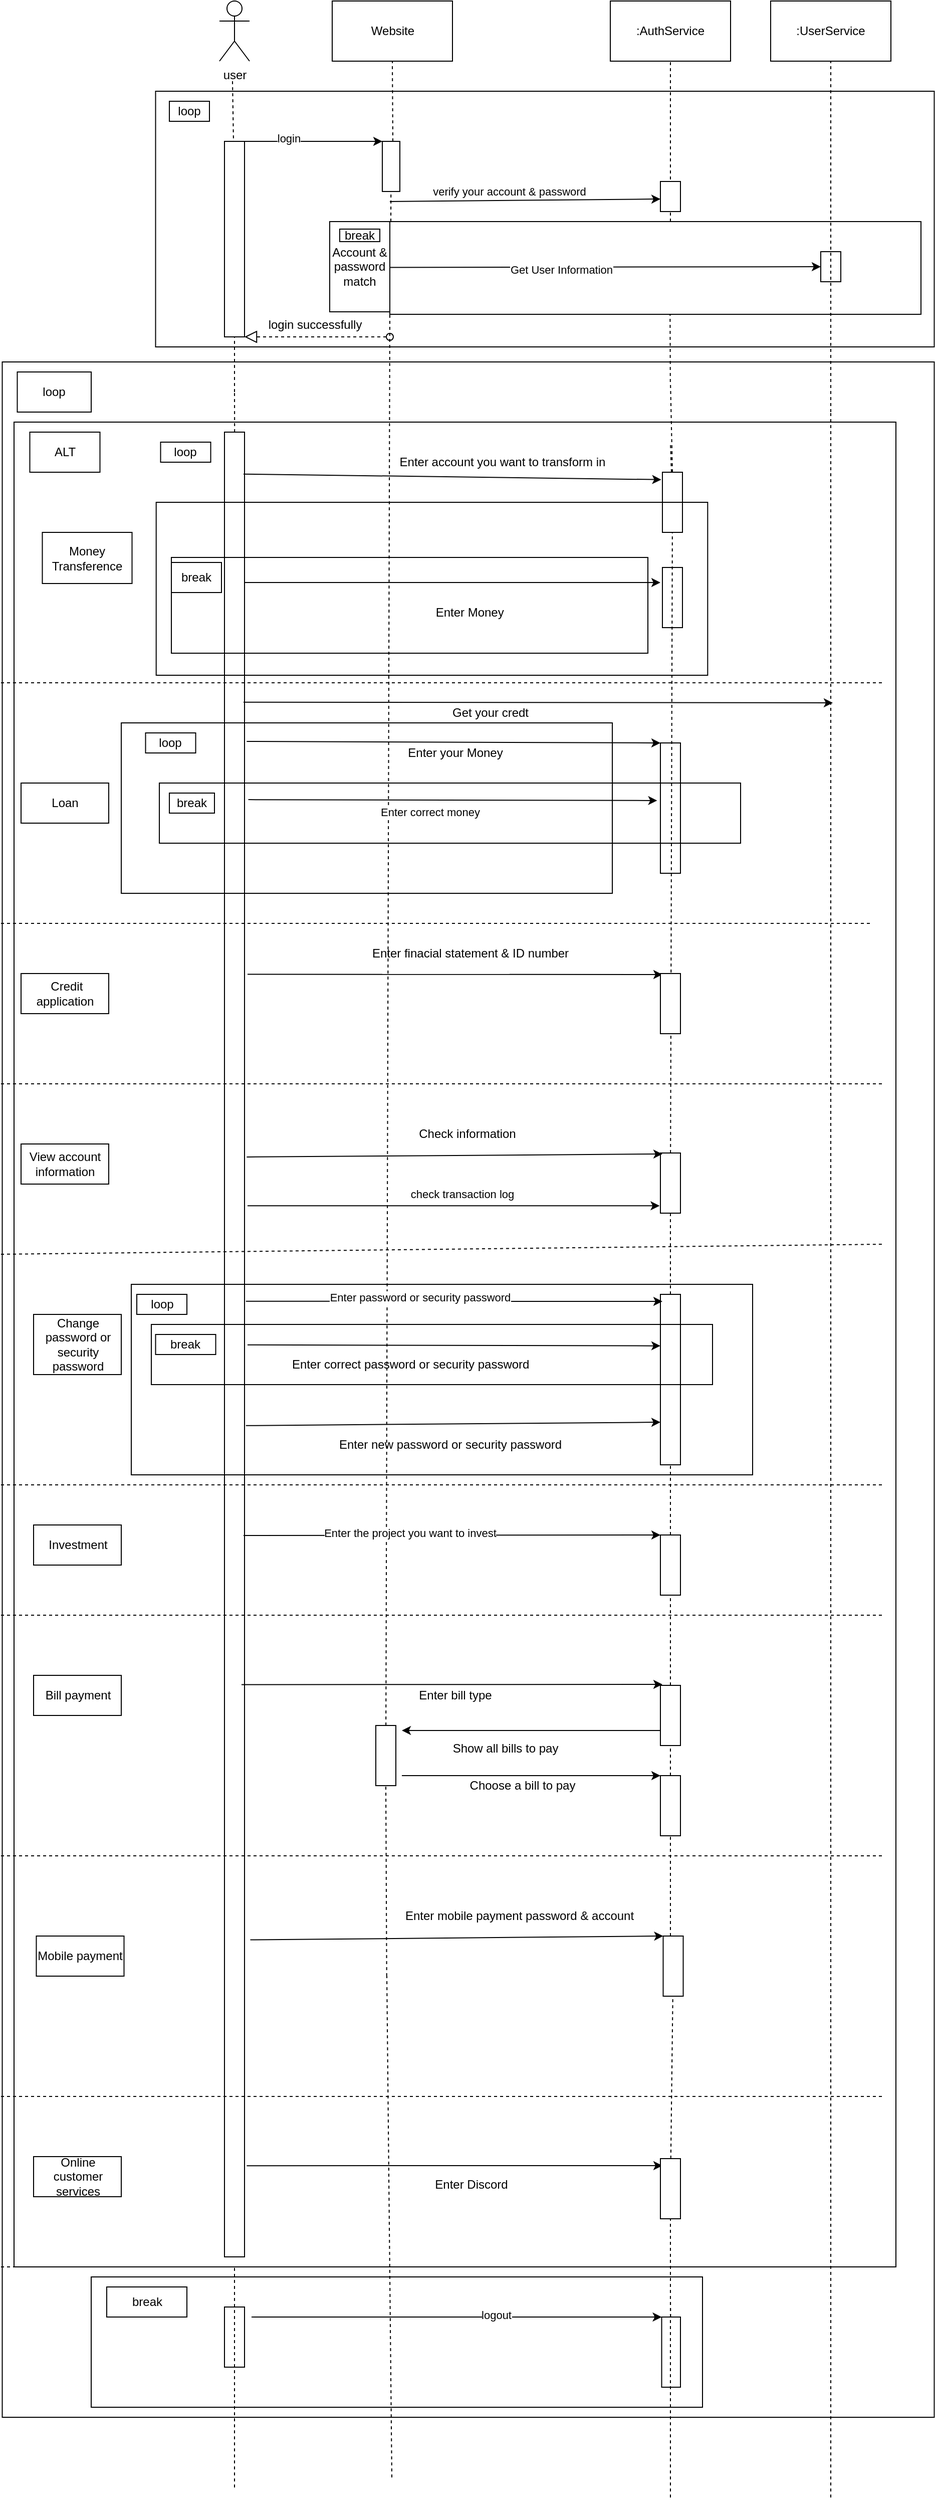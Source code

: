 <mxfile version="13.2.1" type="device"><diagram id="qMLj3vdVKKH8IqsbpfvT" name="Page-1"><mxGraphModel dx="1038" dy="499" grid="1" gridSize="10" guides="1" tooltips="1" connect="1" arrows="1" fold="1" page="1" pageScale="1" pageWidth="827" pageHeight="1169" math="0" shadow="0"><root><mxCell id="0"/><mxCell id="1" parent="0"/><mxCell id="httYot66isfXO_Qs9Eeq-237" value="" style="rounded=0;whiteSpace=wrap;html=1;fillColor=none;" parent="1" vertex="1"><mxGeometry x="53" y="440" width="880" height="1840" as="geometry"/></mxCell><mxCell id="Bk5NFceSa5PxrYZ9Po6r-10" value="" style="rounded=0;whiteSpace=wrap;html=1;fillColor=none;" parent="1" vertex="1"><mxGeometry x="41.25" y="380" width="930" height="2050" as="geometry"/></mxCell><mxCell id="httYot66isfXO_Qs9Eeq-90" value="" style="rounded=0;whiteSpace=wrap;html=1;fillColor=none;" parent="1" vertex="1"><mxGeometry x="210" y="575" width="475.5" height="95.5" as="geometry"/></mxCell><mxCell id="httYot66isfXO_Qs9Eeq-50" value="" style="rounded=0;whiteSpace=wrap;html=1;fillColor=none;" parent="1" vertex="1"><mxGeometry x="194.25" y="110" width="777" height="255" as="geometry"/></mxCell><mxCell id="httYot66isfXO_Qs9Eeq-7" value="user" style="shape=umlActor;verticalLabelPosition=bottom;labelBackgroundColor=#ffffff;verticalAlign=top;html=1;outlineConnect=0;" parent="1" vertex="1"><mxGeometry x="258" y="20" width="30" height="60" as="geometry"/></mxCell><mxCell id="httYot66isfXO_Qs9Eeq-8" value="" style="endArrow=none;dashed=1;html=1;" parent="1" edge="1"><mxGeometry width="50" height="50" relative="1" as="geometry"><mxPoint x="271" y="100" as="sourcePoint"/><mxPoint x="272" y="160" as="targetPoint"/></mxGeometry></mxCell><mxCell id="httYot66isfXO_Qs9Eeq-9" value="" style="rounded=0;whiteSpace=wrap;html=1;rotation=90;" parent="1" vertex="1"><mxGeometry x="175.5" y="247.5" width="195" height="20" as="geometry"/></mxCell><mxCell id="httYot66isfXO_Qs9Eeq-10" value="" style="endArrow=none;dashed=1;html=1;entryX=1;entryY=0.5;entryDx=0;entryDy=0;" parent="1" target="httYot66isfXO_Qs9Eeq-9" edge="1"><mxGeometry width="50" height="50" relative="1" as="geometry"><mxPoint x="273" y="355" as="sourcePoint"/><mxPoint x="588" y="270" as="targetPoint"/></mxGeometry></mxCell><mxCell id="httYot66isfXO_Qs9Eeq-12" value="Website" style="rounded=0;whiteSpace=wrap;html=1;" parent="1" vertex="1"><mxGeometry x="370.5" y="20" width="120" height="60" as="geometry"/></mxCell><mxCell id="httYot66isfXO_Qs9Eeq-13" value=":AuthService" style="rounded=0;whiteSpace=wrap;html=1;" parent="1" vertex="1"><mxGeometry x="648" y="20" width="120" height="60" as="geometry"/></mxCell><mxCell id="httYot66isfXO_Qs9Eeq-14" value=":UserService" style="rounded=0;whiteSpace=wrap;html=1;" parent="1" vertex="1"><mxGeometry x="808" y="20" width="120" height="60" as="geometry"/></mxCell><mxCell id="httYot66isfXO_Qs9Eeq-15" value="" style="endArrow=classic;html=1;exitX=0;exitY=0;exitDx=0;exitDy=0;entryX=0;entryY=1;entryDx=0;entryDy=0;" parent="1" source="httYot66isfXO_Qs9Eeq-9" target="httYot66isfXO_Qs9Eeq-17" edge="1"><mxGeometry width="50" height="50" relative="1" as="geometry"><mxPoint x="538" y="320" as="sourcePoint"/><mxPoint x="418" y="160" as="targetPoint"/></mxGeometry></mxCell><mxCell id="httYot66isfXO_Qs9Eeq-25" value="login" style="edgeLabel;html=1;align=center;verticalAlign=middle;resizable=0;points=[];" parent="httYot66isfXO_Qs9Eeq-15" vertex="1" connectable="0"><mxGeometry x="-0.363" y="3" relative="1" as="geometry"><mxPoint as="offset"/></mxGeometry></mxCell><mxCell id="httYot66isfXO_Qs9Eeq-16" value="" style="endArrow=none;dashed=1;html=1;entryX=0.5;entryY=1;entryDx=0;entryDy=0;" parent="1" target="httYot66isfXO_Qs9Eeq-12" edge="1"><mxGeometry width="50" height="50" relative="1" as="geometry"><mxPoint x="431" y="160" as="sourcePoint"/><mxPoint x="588" y="270" as="targetPoint"/></mxGeometry></mxCell><mxCell id="httYot66isfXO_Qs9Eeq-17" value="" style="rounded=0;whiteSpace=wrap;html=1;direction=south;" parent="1" vertex="1"><mxGeometry x="420.5" y="160" width="17.5" height="50" as="geometry"/></mxCell><mxCell id="httYot66isfXO_Qs9Eeq-21" value="" style="endArrow=classic;html=1;entryX=0.25;entryY=1;entryDx=0;entryDy=0;" parent="1" edge="1"><mxGeometry width="50" height="50" relative="1" as="geometry"><mxPoint x="428" y="220" as="sourcePoint"/><mxPoint x="698" y="217.5" as="targetPoint"/></mxGeometry></mxCell><mxCell id="httYot66isfXO_Qs9Eeq-24" value="verify your account &amp;amp; password" style="edgeLabel;html=1;align=center;verticalAlign=middle;resizable=0;points=[];" parent="httYot66isfXO_Qs9Eeq-21" vertex="1" connectable="0"><mxGeometry x="-0.112" y="2" relative="1" as="geometry"><mxPoint x="-1" y="-6.89" as="offset"/></mxGeometry></mxCell><mxCell id="httYot66isfXO_Qs9Eeq-22" value="" style="endArrow=none;dashed=1;html=1;entryX=0.5;entryY=1;entryDx=0;entryDy=0;" parent="1" target="httYot66isfXO_Qs9Eeq-13" edge="1"><mxGeometry width="50" height="50" relative="1" as="geometry"><mxPoint x="708" y="210" as="sourcePoint"/><mxPoint x="588" y="270" as="targetPoint"/></mxGeometry></mxCell><mxCell id="httYot66isfXO_Qs9Eeq-26" value="" style="endArrow=none;dashed=1;html=1;" parent="1" edge="1"><mxGeometry width="50" height="50" relative="1" as="geometry"><mxPoint x="707.893" y="400" as="sourcePoint"/><mxPoint x="707.5" y="290" as="targetPoint"/></mxGeometry></mxCell><mxCell id="httYot66isfXO_Qs9Eeq-27" value="" style="startArrow=oval;startFill=0;startSize=7;endArrow=block;endFill=0;endSize=10;dashed=1;html=1;entryX=1;entryY=0;entryDx=0;entryDy=0;" parent="1" target="httYot66isfXO_Qs9Eeq-9" edge="1"><mxGeometry width="100" relative="1" as="geometry"><mxPoint x="428" y="355" as="sourcePoint"/><mxPoint x="608" y="700" as="targetPoint"/></mxGeometry></mxCell><mxCell id="httYot66isfXO_Qs9Eeq-28" value="login successfully" style="text;html=1;align=center;verticalAlign=middle;resizable=0;points=[];autosize=1;" parent="1" vertex="1"><mxGeometry x="298" y="332.5" width="110" height="20" as="geometry"/></mxCell><mxCell id="httYot66isfXO_Qs9Eeq-31" value="" style="endArrow=none;dashed=1;html=1;" parent="1" source="httYot66isfXO_Qs9Eeq-32" edge="1"><mxGeometry width="50" height="50" relative="1" as="geometry"><mxPoint x="708" y="230" as="sourcePoint"/><mxPoint x="708" y="210" as="targetPoint"/></mxGeometry></mxCell><mxCell id="httYot66isfXO_Qs9Eeq-32" value="" style="rounded=0;whiteSpace=wrap;html=1;direction=south;" parent="1" vertex="1"><mxGeometry x="698" y="200" width="20" height="30" as="geometry"/></mxCell><mxCell id="httYot66isfXO_Qs9Eeq-33" value="" style="endArrow=none;dashed=1;html=1;" parent="1" target="httYot66isfXO_Qs9Eeq-32" edge="1"><mxGeometry width="50" height="50" relative="1" as="geometry"><mxPoint x="708" y="230" as="sourcePoint"/><mxPoint x="708" y="210" as="targetPoint"/></mxGeometry></mxCell><mxCell id="httYot66isfXO_Qs9Eeq-34" value="" style="rounded=0;whiteSpace=wrap;html=1;" parent="1" vertex="1"><mxGeometry x="428" y="240" width="530" height="92.5" as="geometry"/></mxCell><mxCell id="httYot66isfXO_Qs9Eeq-37" value="" style="endArrow=classic;html=1;entryX=0.5;entryY=1;entryDx=0;entryDy=0;" parent="1" target="httYot66isfXO_Qs9Eeq-38" edge="1"><mxGeometry width="50" height="50" relative="1" as="geometry"><mxPoint x="412" y="285.75" as="sourcePoint"/><mxPoint x="848" y="289" as="targetPoint"/></mxGeometry></mxCell><mxCell id="httYot66isfXO_Qs9Eeq-41" value="Get User Information" style="edgeLabel;html=1;align=center;verticalAlign=middle;resizable=0;points=[];" parent="httYot66isfXO_Qs9Eeq-37" vertex="1" connectable="0"><mxGeometry x="-0.162" y="-2" relative="1" as="geometry"><mxPoint as="offset"/></mxGeometry></mxCell><mxCell id="httYot66isfXO_Qs9Eeq-38" value="" style="rounded=0;whiteSpace=wrap;html=1;direction=south;" parent="1" vertex="1"><mxGeometry x="858" y="270" width="20" height="30" as="geometry"/></mxCell><mxCell id="httYot66isfXO_Qs9Eeq-40" value="" style="endArrow=none;dashed=1;html=1;entryX=0.5;entryY=1;entryDx=0;entryDy=0;" parent="1" target="httYot66isfXO_Qs9Eeq-14" edge="1"><mxGeometry width="50" height="50" relative="1" as="geometry"><mxPoint x="868" y="400" as="sourcePoint"/><mxPoint x="588" y="270" as="targetPoint"/></mxGeometry></mxCell><mxCell id="httYot66isfXO_Qs9Eeq-42" value="Account &amp;amp; password match" style="rounded=0;whiteSpace=wrap;html=1;direction=south;" parent="1" vertex="1"><mxGeometry x="368" y="240" width="60" height="90" as="geometry"/></mxCell><mxCell id="httYot66isfXO_Qs9Eeq-47" value="" style="endArrow=none;dashed=1;html=1;" parent="1" edge="1"><mxGeometry width="50" height="50" relative="1" as="geometry"><mxPoint x="868" y="2510" as="sourcePoint"/><mxPoint x="868" y="430" as="targetPoint"/></mxGeometry></mxCell><mxCell id="httYot66isfXO_Qs9Eeq-53" value="" style="endArrow=none;dashed=1;html=1;" parent="1" target="httYot66isfXO_Qs9Eeq-17" edge="1"><mxGeometry width="50" height="50" relative="1" as="geometry"><mxPoint x="429" y="240" as="sourcePoint"/><mxPoint x="429" y="200" as="targetPoint"/></mxGeometry></mxCell><mxCell id="httYot66isfXO_Qs9Eeq-54" value="" style="endArrow=none;dashed=1;html=1;entryX=1;entryY=0;entryDx=0;entryDy=0;" parent="1" source="httYot66isfXO_Qs9Eeq-178" target="httYot66isfXO_Qs9Eeq-42" edge="1"><mxGeometry width="50" height="50" relative="1" as="geometry"><mxPoint x="428" y="2330" as="sourcePoint"/><mxPoint x="678" y="380" as="targetPoint"/></mxGeometry></mxCell><mxCell id="httYot66isfXO_Qs9Eeq-55" value="" style="endArrow=none;dashed=1;html=1;entryX=1;entryY=0.5;entryDx=0;entryDy=0;" parent="1" target="httYot66isfXO_Qs9Eeq-32" edge="1"><mxGeometry width="50" height="50" relative="1" as="geometry"><mxPoint x="708" y="240" as="sourcePoint"/><mxPoint x="678" y="380" as="targetPoint"/></mxGeometry></mxCell><mxCell id="httYot66isfXO_Qs9Eeq-56" value="loop" style="rounded=0;whiteSpace=wrap;html=1;fillColor=none;direction=west;" parent="1" vertex="1"><mxGeometry x="208" y="120" width="40" height="20" as="geometry"/></mxCell><mxCell id="httYot66isfXO_Qs9Eeq-57" value="break" style="rounded=0;whiteSpace=wrap;html=1;fillColor=none;" parent="1" vertex="1"><mxGeometry x="378" y="247.5" width="40" height="12.5" as="geometry"/></mxCell><mxCell id="httYot66isfXO_Qs9Eeq-69" value="" style="endArrow=none;dashed=1;html=1;entryX=1;entryY=0.5;entryDx=0;entryDy=0;" parent="1" target="httYot66isfXO_Qs9Eeq-9" edge="1"><mxGeometry width="50" height="50" relative="1" as="geometry"><mxPoint x="273" y="410" as="sourcePoint"/><mxPoint x="678" y="380" as="targetPoint"/></mxGeometry></mxCell><mxCell id="httYot66isfXO_Qs9Eeq-79" value="Money Transference" style="rounded=0;whiteSpace=wrap;html=1;fillColor=none;" parent="1" vertex="1"><mxGeometry x="81.25" y="550" width="89.5" height="51" as="geometry"/></mxCell><mxCell id="httYot66isfXO_Qs9Eeq-80" value="" style="rounded=0;whiteSpace=wrap;html=1;fillColor=none;" parent="1" vertex="1"><mxGeometry x="194.85" y="520" width="550.31" height="172.5" as="geometry"/></mxCell><mxCell id="httYot66isfXO_Qs9Eeq-82" value="&amp;nbsp;Credit application" style="rounded=0;whiteSpace=wrap;html=1;fillColor=none;" parent="1" vertex="1"><mxGeometry x="60" y="990" width="87.5" height="40" as="geometry"/></mxCell><mxCell id="httYot66isfXO_Qs9Eeq-83" value="Change password or security password" style="rounded=0;whiteSpace=wrap;html=1;fillColor=none;" parent="1" vertex="1"><mxGeometry x="72.5" y="1330" width="87.5" height="60" as="geometry"/></mxCell><mxCell id="httYot66isfXO_Qs9Eeq-84" value="Bill payment" style="rounded=0;whiteSpace=wrap;html=1;fillColor=none;" parent="1" vertex="1"><mxGeometry x="72.5" y="1690" width="87.5" height="40" as="geometry"/></mxCell><mxCell id="httYot66isfXO_Qs9Eeq-85" value="Investment" style="rounded=0;whiteSpace=wrap;html=1;fillColor=none;" parent="1" vertex="1"><mxGeometry x="72.5" y="1540" width="87.5" height="40" as="geometry"/></mxCell><mxCell id="httYot66isfXO_Qs9Eeq-86" value="View account information" style="rounded=0;whiteSpace=wrap;html=1;fillColor=none;" parent="1" vertex="1"><mxGeometry x="60" y="1160" width="87.5" height="40" as="geometry"/></mxCell><mxCell id="httYot66isfXO_Qs9Eeq-87" value="Loan" style="rounded=0;whiteSpace=wrap;html=1;fillColor=none;" parent="1" vertex="1"><mxGeometry x="60" y="800" width="87.5" height="40" as="geometry"/></mxCell><mxCell id="httYot66isfXO_Qs9Eeq-93" value="" style="endArrow=none;dashed=1;html=1;" parent="1" edge="1"><mxGeometry width="50" height="50" relative="1" as="geometry"><mxPoint x="868" y="430" as="sourcePoint"/><mxPoint x="868" y="400" as="targetPoint"/></mxGeometry></mxCell><mxCell id="httYot66isfXO_Qs9Eeq-96" value="Enter account you want to transform in" style="text;html=1;align=center;verticalAlign=middle;resizable=0;points=[];autosize=1;" parent="1" vertex="1"><mxGeometry x="430" y="470" width="220" height="20" as="geometry"/></mxCell><mxCell id="httYot66isfXO_Qs9Eeq-99" value="" style="endArrow=classic;html=1;" parent="1" edge="1"><mxGeometry width="50" height="50" relative="1" as="geometry"><mxPoint x="283" y="600" as="sourcePoint"/><mxPoint x="698" y="600" as="targetPoint"/><Array as="points"><mxPoint x="346" y="600"/><mxPoint x="460" y="600"/><mxPoint x="670" y="600"/></Array></mxGeometry></mxCell><mxCell id="httYot66isfXO_Qs9Eeq-101" value="Enter Money&amp;nbsp;" style="text;html=1;align=center;verticalAlign=middle;resizable=0;points=[];autosize=1;" parent="1" vertex="1"><mxGeometry x="464" y="620" width="90" height="20" as="geometry"/></mxCell><mxCell id="httYot66isfXO_Qs9Eeq-102" value="" style="rounded=0;whiteSpace=wrap;html=1;fillColor=#FFFFFF;direction=south;" parent="1" vertex="1"><mxGeometry x="700" y="585" width="20" height="60" as="geometry"/></mxCell><mxCell id="httYot66isfXO_Qs9Eeq-105" value="loop" style="rounded=0;whiteSpace=wrap;html=1;fillColor=none;" parent="1" vertex="1"><mxGeometry x="199.25" y="460" width="50" height="20" as="geometry"/></mxCell><mxCell id="httYot66isfXO_Qs9Eeq-110" value="" style="endArrow=none;dashed=1;html=1;" parent="1" source="httYot66isfXO_Qs9Eeq-111" edge="1"><mxGeometry width="50" height="50" relative="1" as="geometry"><mxPoint x="708" y="2340" as="sourcePoint"/><mxPoint x="708" y="460" as="targetPoint"/></mxGeometry></mxCell><mxCell id="httYot66isfXO_Qs9Eeq-111" value="" style="rounded=0;whiteSpace=wrap;html=1;fillColor=none;direction=south;" parent="1" vertex="1"><mxGeometry x="700" y="490" width="20" height="60" as="geometry"/></mxCell><mxCell id="httYot66isfXO_Qs9Eeq-112" value="" style="endArrow=none;dashed=1;html=1;" parent="1" source="httYot66isfXO_Qs9Eeq-144" target="httYot66isfXO_Qs9Eeq-111" edge="1"><mxGeometry width="50" height="50" relative="1" as="geometry"><mxPoint x="708" y="2340" as="sourcePoint"/><mxPoint x="708" y="460" as="targetPoint"/></mxGeometry></mxCell><mxCell id="httYot66isfXO_Qs9Eeq-113" value="" style="endArrow=none;dashed=1;html=1;exitX=0;exitY=0.5;exitDx=0;exitDy=0;" parent="1" source="httYot66isfXO_Qs9Eeq-111" edge="1"><mxGeometry width="50" height="50" relative="1" as="geometry"><mxPoint x="628" y="670" as="sourcePoint"/><mxPoint x="708" y="400" as="targetPoint"/></mxGeometry></mxCell><mxCell id="httYot66isfXO_Qs9Eeq-115" value="break" style="rounded=0;whiteSpace=wrap;html=1;fillColor=none;" parent="1" vertex="1"><mxGeometry x="210" y="580" width="50" height="30" as="geometry"/></mxCell><mxCell id="httYot66isfXO_Qs9Eeq-119" value="Get your credt" style="text;html=1;align=center;verticalAlign=middle;resizable=0;points=[];autosize=1;" parent="1" vertex="1"><mxGeometry x="483" y="720" width="90" height="20" as="geometry"/></mxCell><mxCell id="httYot66isfXO_Qs9Eeq-121" value="" style="endArrow=classic;html=1;exitX=0.264;exitY=-0.11;exitDx=0;exitDy=0;exitPerimeter=0;entryX=0;entryY=1;entryDx=0;entryDy=0;" parent="1" target="httYot66isfXO_Qs9Eeq-123" edge="1"><mxGeometry width="50" height="50" relative="1" as="geometry"><mxPoint x="285.2" y="758.48" as="sourcePoint"/><mxPoint x="708" y="758" as="targetPoint"/></mxGeometry></mxCell><mxCell id="httYot66isfXO_Qs9Eeq-122" value="Enter your Money" style="text;html=1;align=center;verticalAlign=middle;resizable=0;points=[];autosize=1;" parent="1" vertex="1"><mxGeometry x="438" y="760" width="110" height="20" as="geometry"/></mxCell><mxCell id="httYot66isfXO_Qs9Eeq-123" value="" style="rounded=0;whiteSpace=wrap;html=1;fillColor=none;direction=south;" parent="1" vertex="1"><mxGeometry x="698" y="760" width="20" height="130" as="geometry"/></mxCell><mxCell id="httYot66isfXO_Qs9Eeq-124" value="" style="endArrow=classic;html=1;exitX=0.308;exitY=-0.19;exitDx=0;exitDy=0;exitPerimeter=0;entryX=0.442;entryY=1.16;entryDx=0;entryDy=0;entryPerimeter=0;" parent="1" target="httYot66isfXO_Qs9Eeq-123" edge="1"><mxGeometry width="50" height="50" relative="1" as="geometry"><mxPoint x="286.8" y="816.56" as="sourcePoint"/><mxPoint x="678" y="920" as="targetPoint"/></mxGeometry></mxCell><mxCell id="httYot66isfXO_Qs9Eeq-126" value="Enter correct money" style="edgeLabel;html=1;align=center;verticalAlign=middle;resizable=0;points=[];" parent="httYot66isfXO_Qs9Eeq-124" vertex="1" connectable="0"><mxGeometry x="-0.117" y="-2" relative="1" as="geometry"><mxPoint x="1.22" y="9.92" as="offset"/></mxGeometry></mxCell><mxCell id="httYot66isfXO_Qs9Eeq-125" value="" style="rounded=0;whiteSpace=wrap;html=1;fillColor=none;" parent="1" vertex="1"><mxGeometry x="198" y="800" width="580" height="60" as="geometry"/></mxCell><mxCell id="httYot66isfXO_Qs9Eeq-129" value="break" style="rounded=0;whiteSpace=wrap;html=1;fillColor=none;" parent="1" vertex="1"><mxGeometry x="208" y="810" width="45" height="20" as="geometry"/></mxCell><mxCell id="httYot66isfXO_Qs9Eeq-132" value="" style="rounded=0;whiteSpace=wrap;html=1;fillColor=none;" parent="1" vertex="1"><mxGeometry x="160" y="740" width="490" height="170" as="geometry"/></mxCell><mxCell id="httYot66isfXO_Qs9Eeq-133" value="loop" style="rounded=0;whiteSpace=wrap;html=1;fillColor=none;" parent="1" vertex="1"><mxGeometry x="184.25" y="750" width="50" height="20" as="geometry"/></mxCell><mxCell id="httYot66isfXO_Qs9Eeq-134" value="" style="endArrow=classic;html=1;exitX=0.44;exitY=-0.15;exitDx=0;exitDy=0;exitPerimeter=0;" parent="1" edge="1"><mxGeometry width="50" height="50" relative="1" as="geometry"><mxPoint x="286" y="990.8" as="sourcePoint"/><mxPoint x="700" y="991" as="targetPoint"/></mxGeometry></mxCell><mxCell id="httYot66isfXO_Qs9Eeq-135" value="Enter finacial statement &amp;amp; ID number" style="text;html=1;align=center;verticalAlign=middle;resizable=0;points=[];autosize=1;" parent="1" vertex="1"><mxGeometry x="403" y="960" width="210" height="20" as="geometry"/></mxCell><mxCell id="httYot66isfXO_Qs9Eeq-138" value="" style="rounded=0;whiteSpace=wrap;html=1;fillColor=#FFFFFF;direction=south;" parent="1" vertex="1"><mxGeometry x="698" y="990" width="20" height="60" as="geometry"/></mxCell><mxCell id="httYot66isfXO_Qs9Eeq-141" value="" style="endArrow=classic;html=1;exitX=0.578;exitY=-0.11;exitDx=0;exitDy=0;exitPerimeter=0;" parent="1" edge="1"><mxGeometry width="50" height="50" relative="1" as="geometry"><mxPoint x="285.2" y="1172.96" as="sourcePoint"/><mxPoint x="700" y="1170" as="targetPoint"/></mxGeometry></mxCell><mxCell id="httYot66isfXO_Qs9Eeq-142" value="Check information" style="text;html=1;align=center;verticalAlign=middle;resizable=0;points=[];autosize=1;" parent="1" vertex="1"><mxGeometry x="450" y="1140" width="110" height="20" as="geometry"/></mxCell><mxCell id="httYot66isfXO_Qs9Eeq-144" value="" style="rounded=0;whiteSpace=wrap;html=1;fillColor=none;direction=south;" parent="1" vertex="1"><mxGeometry x="698" y="1169" width="20" height="60" as="geometry"/></mxCell><mxCell id="httYot66isfXO_Qs9Eeq-145" value="" style="endArrow=none;dashed=1;html=1;" parent="1" source="httYot66isfXO_Qs9Eeq-148" target="httYot66isfXO_Qs9Eeq-144" edge="1"><mxGeometry width="50" height="50" relative="1" as="geometry"><mxPoint x="708" y="2340" as="sourcePoint"/><mxPoint x="708" y="490" as="targetPoint"/></mxGeometry></mxCell><mxCell id="httYot66isfXO_Qs9Eeq-147" value="" style="endArrow=classic;html=1;exitX=0.687;exitY=-0.07;exitDx=0;exitDy=0;exitPerimeter=0;" parent="1" edge="1"><mxGeometry width="50" height="50" relative="1" as="geometry"><mxPoint x="284.4" y="1316.84" as="sourcePoint"/><mxPoint x="700" y="1317" as="targetPoint"/></mxGeometry></mxCell><mxCell id="httYot66isfXO_Qs9Eeq-150" value="Enter password or security password" style="edgeLabel;html=1;align=center;verticalAlign=middle;resizable=0;points=[];" parent="httYot66isfXO_Qs9Eeq-147" vertex="1" connectable="0"><mxGeometry x="-0.168" y="4" relative="1" as="geometry"><mxPoint as="offset"/></mxGeometry></mxCell><mxCell id="httYot66isfXO_Qs9Eeq-148" value="" style="rounded=0;whiteSpace=wrap;html=1;fillColor=none;direction=south;" parent="1" vertex="1"><mxGeometry x="698" y="1310" width="20" height="170" as="geometry"/></mxCell><mxCell id="httYot66isfXO_Qs9Eeq-149" value="" style="endArrow=none;dashed=1;html=1;" parent="1" source="httYot66isfXO_Qs9Eeq-160" target="httYot66isfXO_Qs9Eeq-148" edge="1"><mxGeometry width="50" height="50" relative="1" as="geometry"><mxPoint x="708" y="2340" as="sourcePoint"/><mxPoint x="708" y="1229" as="targetPoint"/></mxGeometry></mxCell><mxCell id="httYot66isfXO_Qs9Eeq-151" value="" style="endArrow=classic;html=1;exitX=0.72;exitY=-0.15;exitDx=0;exitDy=0;exitPerimeter=0;entryX=0.302;entryY=1;entryDx=0;entryDy=0;entryPerimeter=0;" parent="1" target="httYot66isfXO_Qs9Eeq-148" edge="1"><mxGeometry width="50" height="50" relative="1" as="geometry"><mxPoint x="286" y="1360.4" as="sourcePoint"/><mxPoint x="510" y="1300" as="targetPoint"/></mxGeometry></mxCell><mxCell id="httYot66isfXO_Qs9Eeq-152" value="Enter correct password or security password&amp;nbsp;" style="text;html=1;align=center;verticalAlign=middle;resizable=0;points=[];autosize=1;" parent="1" vertex="1"><mxGeometry x="320" y="1370" width="260" height="20" as="geometry"/></mxCell><mxCell id="httYot66isfXO_Qs9Eeq-153" value="" style="rounded=0;whiteSpace=wrap;html=1;fillColor=none;" parent="1" vertex="1"><mxGeometry x="190" y="1340" width="560" height="60" as="geometry"/></mxCell><mxCell id="httYot66isfXO_Qs9Eeq-154" value="break" style="rounded=0;whiteSpace=wrap;html=1;fillColor=none;" parent="1" vertex="1"><mxGeometry x="194.25" y="1350" width="60" height="20" as="geometry"/></mxCell><mxCell id="httYot66isfXO_Qs9Eeq-155" value="" style="rounded=0;whiteSpace=wrap;html=1;fillColor=none;" parent="1" vertex="1"><mxGeometry x="170" y="1300" width="620" height="190" as="geometry"/></mxCell><mxCell id="httYot66isfXO_Qs9Eeq-156" value="loop" style="rounded=0;whiteSpace=wrap;html=1;fillColor=none;" parent="1" vertex="1"><mxGeometry x="175.5" y="1310" width="50" height="20" as="geometry"/></mxCell><mxCell id="httYot66isfXO_Qs9Eeq-157" value="" style="endArrow=classic;html=1;exitX=0.781;exitY=-0.07;exitDx=0;exitDy=0;exitPerimeter=0;entryX=0.75;entryY=1;entryDx=0;entryDy=0;" parent="1" target="httYot66isfXO_Qs9Eeq-148" edge="1"><mxGeometry width="50" height="50" relative="1" as="geometry"><mxPoint x="284.4" y="1440.92" as="sourcePoint"/><mxPoint x="510" y="1350" as="targetPoint"/></mxGeometry></mxCell><mxCell id="httYot66isfXO_Qs9Eeq-158" value="Enter new password or security password" style="text;html=1;align=center;verticalAlign=middle;resizable=0;points=[];autosize=1;" parent="1" vertex="1"><mxGeometry x="368" y="1450" width="240" height="20" as="geometry"/></mxCell><mxCell id="httYot66isfXO_Qs9Eeq-159" value="" style="endArrow=classic;html=1;exitX=0.864;exitY=0.05;exitDx=0;exitDy=0;exitPerimeter=0;entryX=0;entryY=1;entryDx=0;entryDy=0;" parent="1" target="httYot66isfXO_Qs9Eeq-160" edge="1"><mxGeometry width="50" height="50" relative="1" as="geometry"><mxPoint x="282" y="1550.48" as="sourcePoint"/><mxPoint x="690" y="1550" as="targetPoint"/></mxGeometry></mxCell><mxCell id="httYot66isfXO_Qs9Eeq-166" value="Enter the project you want to invest" style="edgeLabel;html=1;align=center;verticalAlign=middle;resizable=0;points=[];" parent="httYot66isfXO_Qs9Eeq-159" vertex="1" connectable="0"><mxGeometry x="-0.201" y="3" relative="1" as="geometry"><mxPoint as="offset"/></mxGeometry></mxCell><mxCell id="httYot66isfXO_Qs9Eeq-160" value="" style="rounded=0;whiteSpace=wrap;html=1;direction=south;" parent="1" vertex="1"><mxGeometry x="698" y="1550" width="20" height="60" as="geometry"/></mxCell><mxCell id="httYot66isfXO_Qs9Eeq-161" value="" style="endArrow=none;dashed=1;html=1;" parent="1" source="httYot66isfXO_Qs9Eeq-171" target="httYot66isfXO_Qs9Eeq-160" edge="1"><mxGeometry width="50" height="50" relative="1" as="geometry"><mxPoint x="708" y="2340" as="sourcePoint"/><mxPoint x="708" y="1480" as="targetPoint"/></mxGeometry></mxCell><mxCell id="httYot66isfXO_Qs9Eeq-169" value="" style="endArrow=classic;html=1;exitX=0.408;exitY=0.15;exitDx=0;exitDy=0;exitPerimeter=0;" parent="1" edge="1"><mxGeometry width="50" height="50" relative="1" as="geometry"><mxPoint x="280.0" y="1699.28" as="sourcePoint"/><mxPoint x="700" y="1699" as="targetPoint"/></mxGeometry></mxCell><mxCell id="httYot66isfXO_Qs9Eeq-171" value="" style="rounded=0;whiteSpace=wrap;html=1;fillColor=none;direction=south;" parent="1" vertex="1"><mxGeometry x="698" y="1700" width="20" height="60" as="geometry"/></mxCell><mxCell id="httYot66isfXO_Qs9Eeq-172" value="" style="endArrow=none;dashed=1;html=1;" parent="1" source="httYot66isfXO_Qs9Eeq-184" target="httYot66isfXO_Qs9Eeq-171" edge="1"><mxGeometry width="50" height="50" relative="1" as="geometry"><mxPoint x="708" y="2340" as="sourcePoint"/><mxPoint x="708" y="1610" as="targetPoint"/></mxGeometry></mxCell><mxCell id="httYot66isfXO_Qs9Eeq-173" value="Enter bill type" style="text;html=1;align=center;verticalAlign=middle;resizable=0;points=[];autosize=1;" parent="1" vertex="1"><mxGeometry x="448" y="1700" width="90" height="20" as="geometry"/></mxCell><mxCell id="httYot66isfXO_Qs9Eeq-175" value="" style="endArrow=classic;html=1;exitX=0.75;exitY=1;exitDx=0;exitDy=0;" parent="1" source="httYot66isfXO_Qs9Eeq-171" edge="1"><mxGeometry width="50" height="50" relative="1" as="geometry"><mxPoint x="460" y="1790" as="sourcePoint"/><mxPoint x="440" y="1745" as="targetPoint"/></mxGeometry></mxCell><mxCell id="httYot66isfXO_Qs9Eeq-176" value="Show all bills to pay" style="text;html=1;align=center;verticalAlign=middle;resizable=0;points=[];autosize=1;" parent="1" vertex="1"><mxGeometry x="483" y="1753" width="120" height="20" as="geometry"/></mxCell><mxCell id="httYot66isfXO_Qs9Eeq-177" value="" style="endArrow=classic;html=1;entryX=0;entryY=1;entryDx=0;entryDy=0;" parent="1" target="httYot66isfXO_Qs9Eeq-184" edge="1"><mxGeometry width="50" height="50" relative="1" as="geometry"><mxPoint x="440" y="1790" as="sourcePoint"/><mxPoint x="700" y="1816" as="targetPoint"/></mxGeometry></mxCell><mxCell id="httYot66isfXO_Qs9Eeq-178" value="" style="rounded=0;whiteSpace=wrap;html=1;fillColor=none;direction=south;" parent="1" vertex="1"><mxGeometry x="414" y="1740" width="20" height="60" as="geometry"/></mxCell><mxCell id="httYot66isfXO_Qs9Eeq-180" value="" style="endArrow=none;dashed=1;html=1;entryX=1;entryY=0.5;entryDx=0;entryDy=0;" parent="1" target="httYot66isfXO_Qs9Eeq-178" edge="1"><mxGeometry width="50" height="50" relative="1" as="geometry"><mxPoint x="424.864" y="1990" as="sourcePoint"/><mxPoint x="510" y="2040" as="targetPoint"/></mxGeometry></mxCell><mxCell id="httYot66isfXO_Qs9Eeq-183" value="Choose a bill to pay" style="text;html=1;align=center;verticalAlign=middle;resizable=0;points=[];autosize=1;" parent="1" vertex="1"><mxGeometry x="500" y="1790" width="120" height="20" as="geometry"/></mxCell><mxCell id="httYot66isfXO_Qs9Eeq-184" value="" style="rounded=0;whiteSpace=wrap;html=1;fillColor=none;direction=south;" parent="1" vertex="1"><mxGeometry x="698" y="1790" width="20" height="60" as="geometry"/></mxCell><mxCell id="httYot66isfXO_Qs9Eeq-185" value="" style="endArrow=none;dashed=1;html=1;" parent="1" target="httYot66isfXO_Qs9Eeq-184" edge="1"><mxGeometry width="50" height="50" relative="1" as="geometry"><mxPoint x="708" y="1950" as="sourcePoint"/><mxPoint x="708" y="1760" as="targetPoint"/></mxGeometry></mxCell><mxCell id="httYot66isfXO_Qs9Eeq-188" value="" style="endArrow=none;dashed=1;html=1;" parent="1" source="httYot66isfXO_Qs9Eeq-210" edge="1"><mxGeometry width="50" height="50" relative="1" as="geometry"><mxPoint x="708" y="2640" as="sourcePoint"/><mxPoint x="708" y="2010" as="targetPoint"/></mxGeometry></mxCell><mxCell id="httYot66isfXO_Qs9Eeq-195" value="" style="endArrow=none;dashed=1;html=1;" parent="1" edge="1"><mxGeometry width="50" height="50" relative="1" as="geometry"><mxPoint x="430" y="2490" as="sourcePoint"/><mxPoint x="425" y="1990" as="targetPoint"/></mxGeometry></mxCell><mxCell id="httYot66isfXO_Qs9Eeq-207" value="Mobile payment" style="rounded=0;whiteSpace=wrap;html=1;fillColor=none;" parent="1" vertex="1"><mxGeometry x="75.25" y="1950" width="87.5" height="40" as="geometry"/></mxCell><mxCell id="httYot66isfXO_Qs9Eeq-208" value="Online customer services" style="rounded=0;whiteSpace=wrap;html=1;fillColor=none;" parent="1" vertex="1"><mxGeometry x="72.5" y="2170" width="87.5" height="40" as="geometry"/></mxCell><mxCell id="httYot66isfXO_Qs9Eeq-209" value="" style="endArrow=classic;html=1;exitX=0.555;exitY=-0.15;exitDx=0;exitDy=0;exitPerimeter=0;entryX=0;entryY=1;entryDx=0;entryDy=0;" parent="1" target="httYot66isfXO_Qs9Eeq-210" edge="1"><mxGeometry width="50" height="50" relative="1" as="geometry"><mxPoint x="288.75" y="1953.8" as="sourcePoint"/><mxPoint x="702.75" y="1950" as="targetPoint"/></mxGeometry></mxCell><mxCell id="httYot66isfXO_Qs9Eeq-210" value="" style="rounded=0;whiteSpace=wrap;html=1;direction=south;" parent="1" vertex="1"><mxGeometry x="700.75" y="1950" width="20" height="60" as="geometry"/></mxCell><mxCell id="httYot66isfXO_Qs9Eeq-211" value="" style="endArrow=none;dashed=1;html=1;" parent="1" source="httYot66isfXO_Qs9Eeq-214" target="httYot66isfXO_Qs9Eeq-210" edge="1"><mxGeometry width="50" height="50" relative="1" as="geometry"><mxPoint x="708" y="2640" as="sourcePoint"/><mxPoint x="708" y="2010" as="targetPoint"/></mxGeometry></mxCell><mxCell id="httYot66isfXO_Qs9Eeq-212" value="Enter mobile payment password &amp;amp; account" style="text;html=1;align=center;verticalAlign=middle;resizable=0;points=[];autosize=1;" parent="1" vertex="1"><mxGeometry x="436.75" y="1920" width="240" height="20" as="geometry"/></mxCell><mxCell id="httYot66isfXO_Qs9Eeq-213" value="" style="endArrow=classic;html=1;exitX=0.613;exitY=-0.11;exitDx=0;exitDy=0;exitPerimeter=0;" parent="1" edge="1"><mxGeometry width="50" height="50" relative="1" as="geometry"><mxPoint x="285.2" y="2179.08" as="sourcePoint"/><mxPoint x="700" y="2179" as="targetPoint"/></mxGeometry></mxCell><mxCell id="httYot66isfXO_Qs9Eeq-214" value="" style="rounded=0;whiteSpace=wrap;html=1;fillColor=#FFFFFF;direction=south;" parent="1" vertex="1"><mxGeometry x="698" y="2172" width="20" height="60" as="geometry"/></mxCell><mxCell id="httYot66isfXO_Qs9Eeq-215" value="" style="endArrow=none;dashed=1;html=1;" parent="1" target="httYot66isfXO_Qs9Eeq-214" edge="1"><mxGeometry width="50" height="50" relative="1" as="geometry"><mxPoint x="708" y="2510" as="sourcePoint"/><mxPoint x="708" y="2250" as="targetPoint"/></mxGeometry></mxCell><mxCell id="httYot66isfXO_Qs9Eeq-216" value="Enter Discord" style="text;html=1;align=center;verticalAlign=middle;resizable=0;points=[];autosize=1;" parent="1" vertex="1"><mxGeometry x="464" y="2188" width="90" height="20" as="geometry"/></mxCell><mxCell id="httYot66isfXO_Qs9Eeq-225" value="" style="rounded=0;whiteSpace=wrap;html=1;fillColor=none;direction=south;" parent="1" vertex="1"><mxGeometry x="263" y="450" width="20" height="1820" as="geometry"/></mxCell><mxCell id="httYot66isfXO_Qs9Eeq-226" value="" style="endArrow=none;dashed=1;html=1;" parent="1" edge="1"><mxGeometry width="50" height="50" relative="1" as="geometry"><mxPoint x="40" y="700" as="sourcePoint"/><mxPoint x="920" y="700" as="targetPoint"/></mxGeometry></mxCell><mxCell id="httYot66isfXO_Qs9Eeq-227" value="" style="endArrow=none;dashed=1;html=1;" parent="1" edge="1"><mxGeometry width="50" height="50" relative="1" as="geometry"><mxPoint x="40" y="940" as="sourcePoint"/><mxPoint x="910" y="940" as="targetPoint"/></mxGeometry></mxCell><mxCell id="httYot66isfXO_Qs9Eeq-228" value="" style="endArrow=none;dashed=1;html=1;" parent="1" edge="1"><mxGeometry width="50" height="50" relative="1" as="geometry"><mxPoint x="40" y="1100" as="sourcePoint"/><mxPoint x="920" y="1100" as="targetPoint"/></mxGeometry></mxCell><mxCell id="httYot66isfXO_Qs9Eeq-229" value="" style="endArrow=none;dashed=1;html=1;" parent="1" edge="1"><mxGeometry width="50" height="50" relative="1" as="geometry"><mxPoint x="40" y="1270" as="sourcePoint"/><mxPoint x="920" y="1260" as="targetPoint"/></mxGeometry></mxCell><mxCell id="httYot66isfXO_Qs9Eeq-230" value="" style="endArrow=none;dashed=1;html=1;" parent="1" edge="1"><mxGeometry width="50" height="50" relative="1" as="geometry"><mxPoint x="40" y="1500" as="sourcePoint"/><mxPoint x="920" y="1500" as="targetPoint"/></mxGeometry></mxCell><mxCell id="httYot66isfXO_Qs9Eeq-231" value="" style="endArrow=none;dashed=1;html=1;" parent="1" edge="1"><mxGeometry width="50" height="50" relative="1" as="geometry"><mxPoint x="40" y="1630" as="sourcePoint"/><mxPoint x="920" y="1630" as="targetPoint"/></mxGeometry></mxCell><mxCell id="httYot66isfXO_Qs9Eeq-232" value="" style="endArrow=none;dashed=1;html=1;" parent="1" edge="1"><mxGeometry width="50" height="50" relative="1" as="geometry"><mxPoint x="40" y="1870" as="sourcePoint"/><mxPoint x="920" y="1870" as="targetPoint"/></mxGeometry></mxCell><mxCell id="httYot66isfXO_Qs9Eeq-233" value="" style="endArrow=none;dashed=1;html=1;" parent="1" edge="1"><mxGeometry width="50" height="50" relative="1" as="geometry"><mxPoint x="40" y="2110" as="sourcePoint"/><mxPoint x="920" y="2110" as="targetPoint"/></mxGeometry></mxCell><mxCell id="httYot66isfXO_Qs9Eeq-234" value="" style="endArrow=none;dashed=1;html=1;" parent="1" edge="1"><mxGeometry width="50" height="50" relative="1" as="geometry"><mxPoint x="40" y="2280" as="sourcePoint"/><mxPoint x="920" y="2280" as="targetPoint"/></mxGeometry></mxCell><mxCell id="httYot66isfXO_Qs9Eeq-240" value="ALT" style="rounded=0;whiteSpace=wrap;html=1;fillColor=none;" parent="1" vertex="1"><mxGeometry x="68.75" y="450" width="70" height="40" as="geometry"/></mxCell><mxCell id="Bk5NFceSa5PxrYZ9Po6r-6" value="" style="endArrow=none;dashed=1;html=1;entryX=0.25;entryY=1;entryDx=0;entryDy=0;" parent="1" target="httYot66isfXO_Qs9Eeq-237" edge="1"><mxGeometry width="50" height="50" relative="1" as="geometry"><mxPoint x="273" y="2500" as="sourcePoint"/><mxPoint x="550" y="2700" as="targetPoint"/></mxGeometry></mxCell><mxCell id="Bk5NFceSa5PxrYZ9Po6r-8" value="" style="endArrow=none;dashed=1;html=1;" parent="1" source="HQHD92Fc3HbGgjF6lVfj-11" edge="1"><mxGeometry width="50" height="50" relative="1" as="geometry"><mxPoint x="708" y="2550" as="sourcePoint"/><mxPoint x="708" y="2312" as="targetPoint"/></mxGeometry></mxCell><mxCell id="Bk5NFceSa5PxrYZ9Po6r-13" value="" style="endArrow=classic;html=1;entryX=0.123;entryY=1.06;entryDx=0;entryDy=0;exitX=0.023;exitY=0.05;exitDx=0;exitDy=0;exitPerimeter=0;entryPerimeter=0;" parent="1" source="httYot66isfXO_Qs9Eeq-225" target="httYot66isfXO_Qs9Eeq-111" edge="1"><mxGeometry width="50" height="50" relative="1" as="geometry"><mxPoint x="500" y="580" as="sourcePoint"/><mxPoint x="550" y="530" as="targetPoint"/></mxGeometry></mxCell><mxCell id="Bk5NFceSa5PxrYZ9Po6r-14" value="" style="endArrow=none;dashed=1;html=1;" parent="1" edge="1"><mxGeometry width="50" height="50" relative="1" as="geometry"><mxPoint x="273.11" y="450" as="sourcePoint"/><mxPoint x="273" y="410" as="targetPoint"/></mxGeometry></mxCell><mxCell id="Bk5NFceSa5PxrYZ9Po6r-15" value="loop" style="rounded=0;whiteSpace=wrap;html=1;fillColor=none;" parent="1" vertex="1"><mxGeometry x="56.25" y="390" width="73.75" height="40" as="geometry"/></mxCell><mxCell id="Bk5NFceSa5PxrYZ9Po6r-16" value="" style="endArrow=classic;html=1;exitX=0.148;exitY=0.05;exitDx=0;exitDy=0;exitPerimeter=0;" parent="1" source="httYot66isfXO_Qs9Eeq-225" edge="1"><mxGeometry width="50" height="50" relative="1" as="geometry"><mxPoint x="500" y="680" as="sourcePoint"/><mxPoint x="870" y="720" as="targetPoint"/><Array as="points"/></mxGeometry></mxCell><mxCell id="HQHD92Fc3HbGgjF6lVfj-2" value="" style="rounded=0;whiteSpace=wrap;html=1;fillColor=none;" parent="1" vertex="1"><mxGeometry x="130" y="2290" width="610" height="130" as="geometry"/></mxCell><mxCell id="HQHD92Fc3HbGgjF6lVfj-4" value="break" style="rounded=0;whiteSpace=wrap;html=1;fillColor=none;" parent="1" vertex="1"><mxGeometry x="145.5" y="2300" width="80" height="30" as="geometry"/></mxCell><mxCell id="HQHD92Fc3HbGgjF6lVfj-5" value="" style="rounded=0;whiteSpace=wrap;html=1;fillColor=none;direction=south;" parent="1" vertex="1"><mxGeometry x="263" y="2320" width="20" height="60" as="geometry"/></mxCell><mxCell id="HQHD92Fc3HbGgjF6lVfj-6" value="" style="endArrow=classic;html=1;entryX=0;entryY=0;entryDx=0;entryDy=0;" parent="1" target="HQHD92Fc3HbGgjF6lVfj-11" edge="1"><mxGeometry width="50" height="50" relative="1" as="geometry"><mxPoint x="290" y="2330" as="sourcePoint"/><mxPoint x="690" y="2335" as="targetPoint"/></mxGeometry></mxCell><mxCell id="HQHD92Fc3HbGgjF6lVfj-14" value="logout&lt;br&gt;" style="edgeLabel;html=1;align=center;verticalAlign=middle;resizable=0;points=[];" parent="HQHD92Fc3HbGgjF6lVfj-6" vertex="1" connectable="0"><mxGeometry x="0.191" y="2" relative="1" as="geometry"><mxPoint as="offset"/></mxGeometry></mxCell><mxCell id="HQHD92Fc3HbGgjF6lVfj-11" value="" style="rounded=0;whiteSpace=wrap;html=1;fillColor=none;" parent="1" vertex="1"><mxGeometry x="699.25" y="2330" width="18.75" height="70" as="geometry"/></mxCell><mxCell id="S_6OPNsIEQTAw3XDFFbV-4" value="" style="endArrow=classic;html=1;exitX=0.424;exitY=-0.15;exitDx=0;exitDy=0;exitPerimeter=0;entryX=0.877;entryY=1.04;entryDx=0;entryDy=0;entryPerimeter=0;" edge="1" parent="1" source="httYot66isfXO_Qs9Eeq-225" target="httYot66isfXO_Qs9Eeq-144"><mxGeometry width="50" height="50" relative="1" as="geometry"><mxPoint x="360" y="1270" as="sourcePoint"/><mxPoint x="410" y="1220" as="targetPoint"/></mxGeometry></mxCell><mxCell id="S_6OPNsIEQTAw3XDFFbV-5" value="check transaction log" style="edgeLabel;html=1;align=center;verticalAlign=middle;resizable=0;points=[];" vertex="1" connectable="0" parent="S_6OPNsIEQTAw3XDFFbV-4"><mxGeometry x="-0.117" y="3" relative="1" as="geometry"><mxPoint x="32" y="-8.65" as="offset"/></mxGeometry></mxCell></root></mxGraphModel></diagram></mxfile>